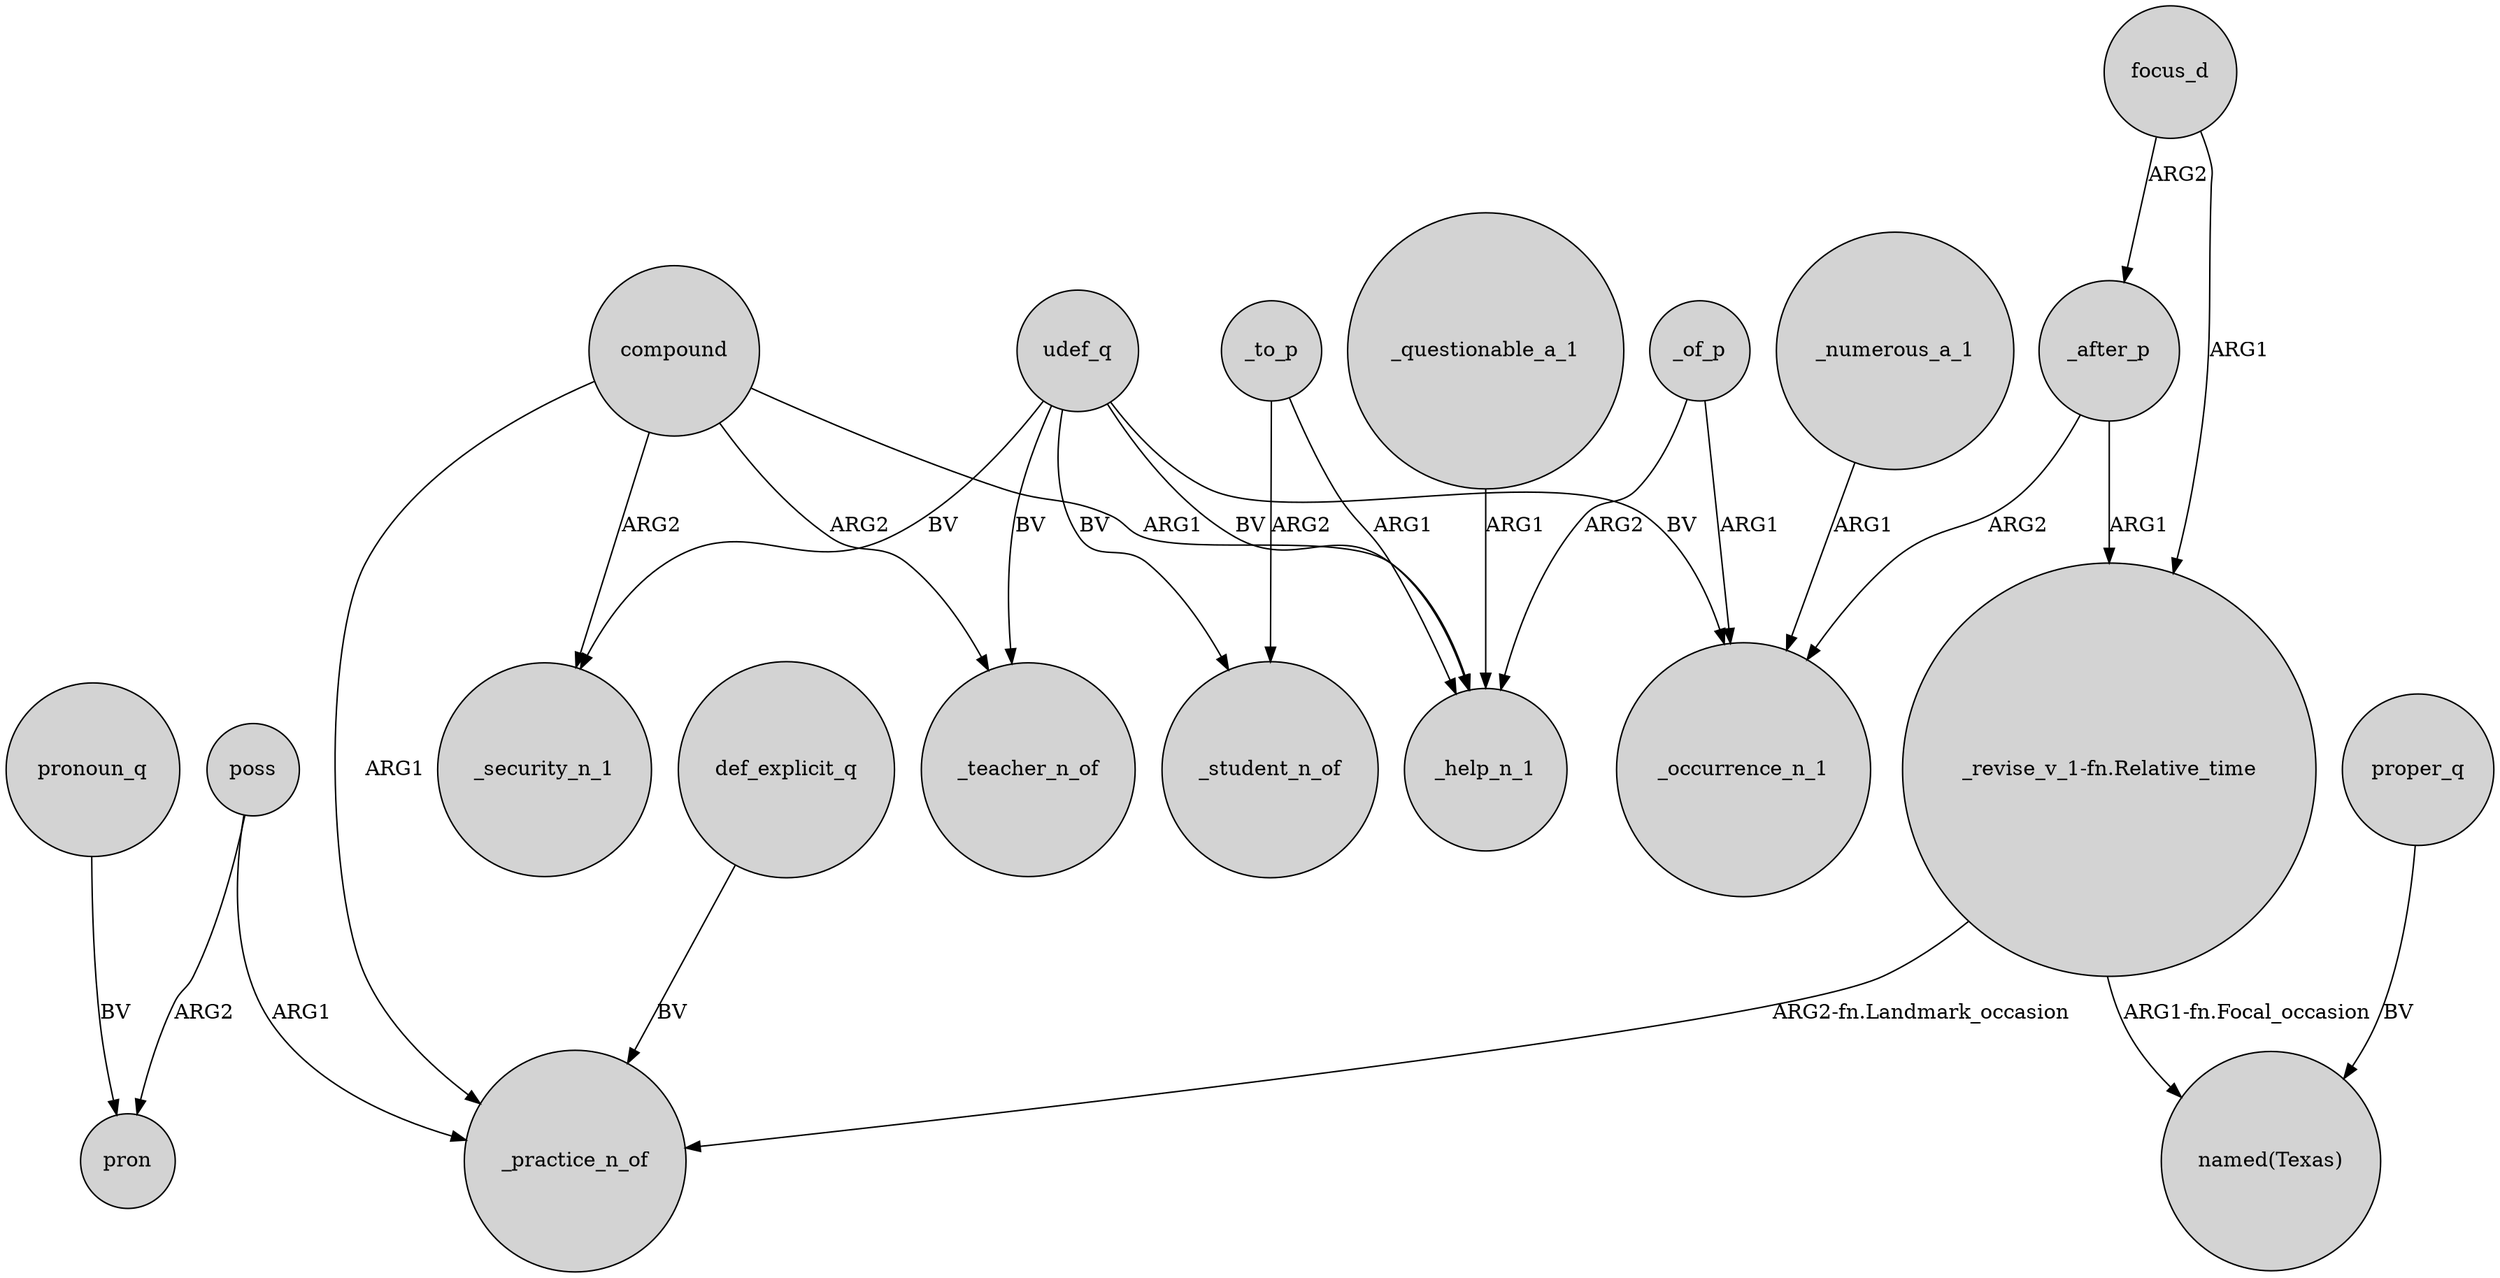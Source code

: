 digraph {
	node [shape=circle style=filled]
	_of_p -> _occurrence_n_1 [label=ARG1]
	_after_p -> "_revise_v_1-fn.Relative_time" [label=ARG1]
	udef_q -> _occurrence_n_1 [label=BV]
	udef_q -> _student_n_of [label=BV]
	_to_p -> _help_n_1 [label=ARG1]
	def_explicit_q -> _practice_n_of [label=BV]
	"_revise_v_1-fn.Relative_time" -> _practice_n_of [label="ARG2-fn.Landmark_occasion"]
	udef_q -> _security_n_1 [label=BV]
	focus_d -> _after_p [label=ARG2]
	_of_p -> _help_n_1 [label=ARG2]
	compound -> _teacher_n_of [label=ARG2]
	compound -> _practice_n_of [label=ARG1]
	_questionable_a_1 -> _help_n_1 [label=ARG1]
	poss -> pron [label=ARG2]
	compound -> _security_n_1 [label=ARG2]
	udef_q -> _help_n_1 [label=BV]
	_numerous_a_1 -> _occurrence_n_1 [label=ARG1]
	_to_p -> _student_n_of [label=ARG2]
	"_revise_v_1-fn.Relative_time" -> "named(Texas)" [label="ARG1-fn.Focal_occasion"]
	pronoun_q -> pron [label=BV]
	_after_p -> _occurrence_n_1 [label=ARG2]
	focus_d -> "_revise_v_1-fn.Relative_time" [label=ARG1]
	proper_q -> "named(Texas)" [label=BV]
	compound -> _help_n_1 [label=ARG1]
	udef_q -> _teacher_n_of [label=BV]
	poss -> _practice_n_of [label=ARG1]
}
